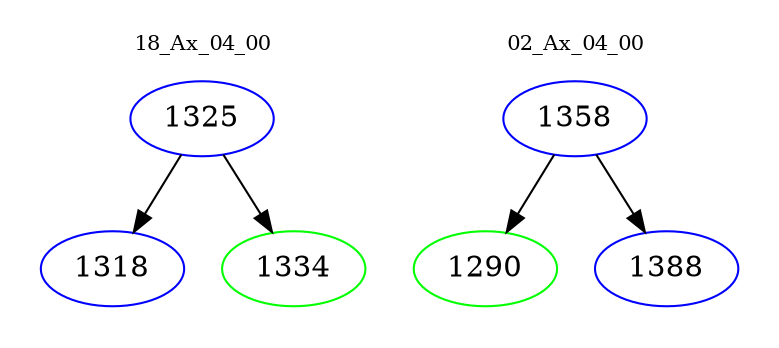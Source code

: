 digraph{
subgraph cluster_0 {
color = white
label = "18_Ax_04_00";
fontsize=10;
T0_1325 [label="1325", color="blue"]
T0_1325 -> T0_1318 [color="black"]
T0_1318 [label="1318", color="blue"]
T0_1325 -> T0_1334 [color="black"]
T0_1334 [label="1334", color="green"]
}
subgraph cluster_1 {
color = white
label = "02_Ax_04_00";
fontsize=10;
T1_1358 [label="1358", color="blue"]
T1_1358 -> T1_1290 [color="black"]
T1_1290 [label="1290", color="green"]
T1_1358 -> T1_1388 [color="black"]
T1_1388 [label="1388", color="blue"]
}
}
